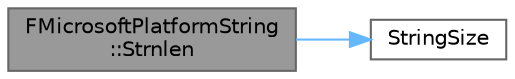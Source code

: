 digraph "FMicrosoftPlatformString::Strnlen"
{
 // INTERACTIVE_SVG=YES
 // LATEX_PDF_SIZE
  bgcolor="transparent";
  edge [fontname=Helvetica,fontsize=10,labelfontname=Helvetica,labelfontsize=10];
  node [fontname=Helvetica,fontsize=10,shape=box,height=0.2,width=0.4];
  rankdir="LR";
  Node1 [id="Node000001",label="FMicrosoftPlatformString\l::Strnlen",height=0.2,width=0.4,color="gray40", fillcolor="grey60", style="filled", fontcolor="black",tooltip=" "];
  Node1 -> Node2 [id="edge1_Node000001_Node000002",color="steelblue1",style="solid",tooltip=" "];
  Node2 [id="Node000002",label="StringSize",height=0.2,width=0.4,color="grey40", fillcolor="white", style="filled",URL="$db/d7d/CanvasTypes_8h.html#a2ac566ed35e75714be173ffd0a2bd000",tooltip="Render string using both a font and a material."];
}

